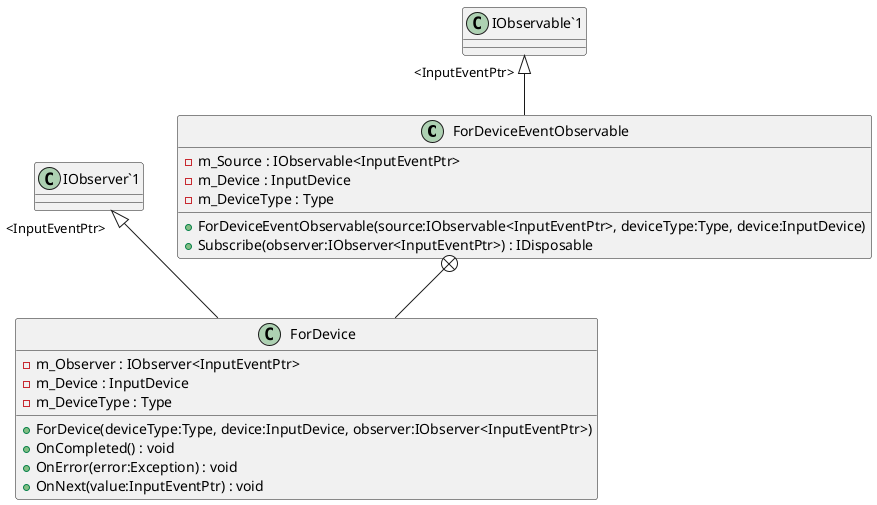 @startuml
class ForDeviceEventObservable {
    - m_Source : IObservable<InputEventPtr>
    - m_Device : InputDevice
    - m_DeviceType : Type
    + ForDeviceEventObservable(source:IObservable<InputEventPtr>, deviceType:Type, device:InputDevice)
    + Subscribe(observer:IObserver<InputEventPtr>) : IDisposable
}
class ForDevice {
    - m_Observer : IObserver<InputEventPtr>
    - m_Device : InputDevice
    - m_DeviceType : Type
    + ForDevice(deviceType:Type, device:InputDevice, observer:IObserver<InputEventPtr>)
    + OnCompleted() : void
    + OnError(error:Exception) : void
    + OnNext(value:InputEventPtr) : void
}
"IObservable`1" "<InputEventPtr>" <|-- ForDeviceEventObservable
ForDeviceEventObservable +-- ForDevice
"IObserver`1" "<InputEventPtr>" <|-- ForDevice
@enduml
